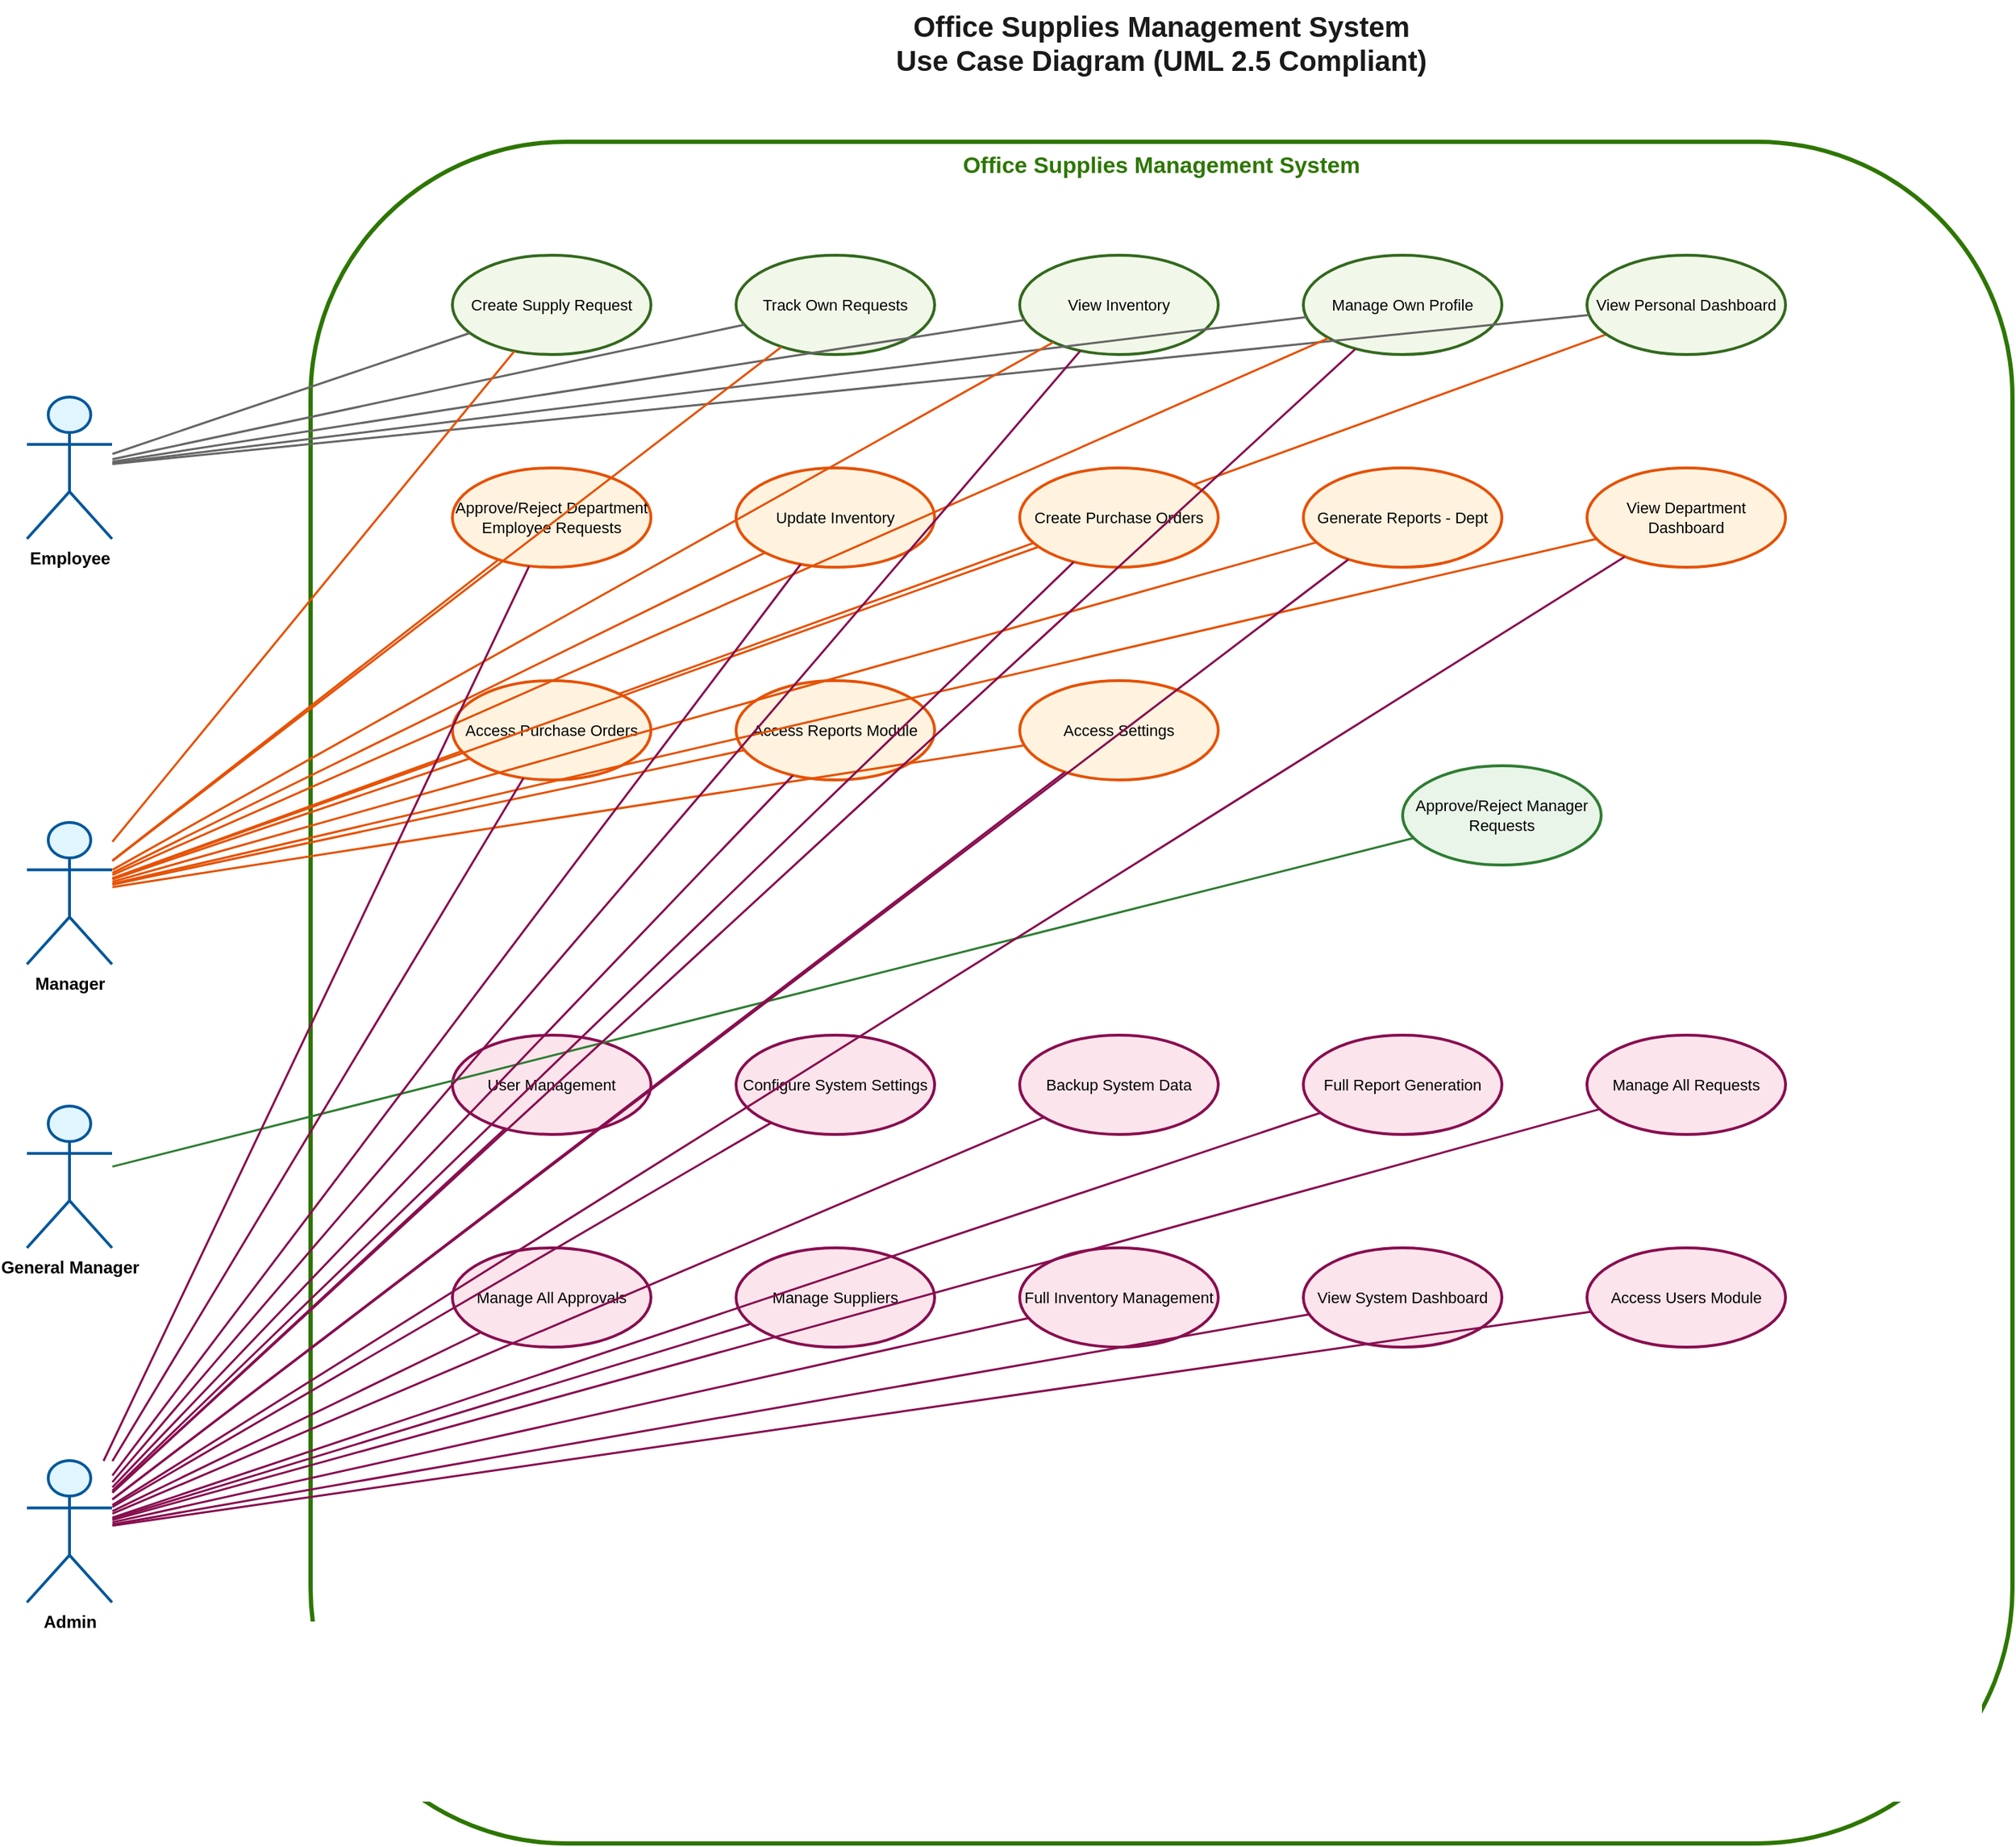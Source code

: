 <mxfile>
    <diagram id="use-case-system-uml25" name="Professional Use Case Diagram - UML 2.5 Compliant">
        <mxGraphModel dx="1030" dy="704" grid="1" gridSize="10" guides="1" tooltips="1" connect="1" arrows="1" fold="1" page="1" pageScale="1" pageWidth="2000" pageHeight="1400" math="1" shadow="0">
            <root>
                <mxCell id="0"/>
                <mxCell id="1" parent="0"/>
                <mxCell id="title" value="Office Supplies Management System&#xa;Use Case Diagram (UML 2.5 Compliant)" style="text;html=1;strokeColor=none;fillColor=none;align=center;verticalAlign=middle;whiteSpace=wrap;rounded=0;fontSize=20;fontStyle=1;fontColor=#1a1a1a;" parent="1" vertex="1">
                    <mxGeometry x="700" y="20" width="600" height="60" as="geometry"/>
                </mxCell>
                <mxCell id="system-boundary" value="Office Supplies Management System" style="rounded=1;whiteSpace=wrap;html=1;fillColor=none;strokeColor=#2D7600;strokeWidth=3;fontSize=16;fontStyle=1;fontColor=#2D7600;verticalAlign=top;align=center;" parent="1" vertex="1">
                    <mxGeometry x="400" y="120" width="1200" height="1200" as="geometry"/>
                </mxCell>
                <mxCell id="employee-actor" value="Employee" style="shape=umlActor;verticalLabelPosition=bottom;verticalAlign=top;html=1;fillColor=#e1f5fe;strokeColor=#01579b;strokeWidth=2;fontSize=12;fontStyle=1;" parent="1" vertex="1">
                    <mxGeometry x="200" y="300" width="60" height="100" as="geometry"/>
                </mxCell>
                <mxCell id="3" style="endArrow=none;html=1;strokeColor=#e65100;strokeWidth=1.5;" parent="1" source="manager-actor" target="view-personal-dashboard" edge="1">
                    <mxGeometry relative="1" as="geometry"/>
                </mxCell>
                <mxCell id="manager-actor" value="Manager" style="shape=umlActor;verticalLabelPosition=bottom;verticalAlign=top;html=1;fillColor=#e1f5fe;strokeColor=#01579b;strokeWidth=2;fontSize=12;fontStyle=1;" parent="1" vertex="1">
                    <mxGeometry x="200" y="600" width="60" height="100" as="geometry"/>
                </mxCell>
                <mxCell id="general-manager-actor" value="General Manager" style="shape=umlActor;verticalLabelPosition=bottom;verticalAlign=top;html=1;fillColor=#e1f5fe;strokeColor=#01579b;strokeWidth=2;fontSize=12;fontStyle=1;" vertex="1" parent="1">
                    <mxGeometry x="200" y="800" width="60" height="100" as="geometry"/>
                </mxCell>
                <mxCell id="admin-actor" value="Admin" style="shape=umlActor;verticalLabelPosition=bottom;verticalAlign=top;html=1;fillColor=#e1f5fe;strokeColor=#01579b;strokeWidth=2;fontSize=12;fontStyle=1;" parent="1" vertex="1">
                    <mxGeometry x="200" y="1050" width="60" height="100" as="geometry"/>
                </mxCell>
                <mxCell id="create-supply-request" value="Create Supply Request" style="ellipse;whiteSpace=wrap;html=1;fillColor=#f1f8e9;strokeColor=#33691e;strokeWidth=2;fontSize=11;" parent="1" vertex="1">
                    <mxGeometry x="500" y="200" width="140" height="70" as="geometry"/>
                </mxCell>
                <mxCell id="track-own-requests" value="Track Own Requests" style="ellipse;whiteSpace=wrap;html=1;fillColor=#f1f8e9;strokeColor=#33691e;strokeWidth=2;fontSize=11;" parent="1" vertex="1">
                    <mxGeometry x="700" y="200" width="140" height="70" as="geometry"/>
                </mxCell>
                <mxCell id="view-inventory" value="View Inventory" style="ellipse;whiteSpace=wrap;html=1;fillColor=#f1f8e9;strokeColor=#33691e;strokeWidth=2;fontSize=11;" parent="1" vertex="1">
                    <mxGeometry x="900" y="200" width="140" height="70" as="geometry"/>
                </mxCell>
                <mxCell id="manage-own-profile" value="Manage Own Profile" style="ellipse;whiteSpace=wrap;html=1;fillColor=#f1f8e9;strokeColor=#33691e;strokeWidth=2;fontSize=11;" parent="1" vertex="1">
                    <mxGeometry x="1100" y="200" width="140" height="70" as="geometry"/>
                </mxCell>
                <mxCell id="view-personal-dashboard" value="View Personal Dashboard" style="ellipse;whiteSpace=wrap;html=1;fillColor=#f1f8e9;strokeColor=#33691e;strokeWidth=2;fontSize=11;" parent="1" vertex="1">
                    <mxGeometry x="1300" y="200" width="140" height="70" as="geometry"/>
                </mxCell>
                <mxCell id="approve-reject-requests" value="&lt;span style=&quot;color: rgb(0, 0, 0);&quot;&gt;Approve/Reject Department Employee Requests&lt;/span&gt;" style="ellipse;whiteSpace=wrap;html=1;fillColor=#fff3e0;strokeColor=#e65100;strokeWidth=2;fontSize=11;" parent="1" vertex="1">
                    <mxGeometry x="500" y="350" width="140" height="70" as="geometry"/>
                </mxCell>
                <mxCell id="update-inventory" value="Update Inventory" style="ellipse;whiteSpace=wrap;html=1;fillColor=#fff3e0;strokeColor=#e65100;strokeWidth=2;fontSize=11;" parent="1" vertex="1">
                    <mxGeometry x="700" y="350" width="140" height="70" as="geometry"/>
                </mxCell>
                <mxCell id="create-purchase-orders" value="Create Purchase Orders" style="ellipse;whiteSpace=wrap;html=1;fillColor=#fff3e0;strokeColor=#e65100;strokeWidth=2;fontSize=11;" parent="1" vertex="1">
                    <mxGeometry x="900" y="350" width="140" height="70" as="geometry"/>
                </mxCell>
                <mxCell id="generate-dept-reports" value="Generate Reports - Dept" style="ellipse;whiteSpace=wrap;html=1;fillColor=#fff3e0;strokeColor=#e65100;strokeWidth=2;fontSize=11;" parent="1" vertex="1">
                    <mxGeometry x="1100" y="350" width="140" height="70" as="geometry"/>
                </mxCell>
                <mxCell id="view-dept-dashboard" value="View Department Dashboard" style="ellipse;whiteSpace=wrap;html=1;fillColor=#fff3e0;strokeColor=#e65100;strokeWidth=2;fontSize=11;" parent="1" vertex="1">
                    <mxGeometry x="1300" y="350" width="140" height="70" as="geometry"/>
                </mxCell>
                <mxCell id="access-purchase-orders" value="Access Purchase Orders" style="ellipse;whiteSpace=wrap;html=1;fillColor=#fff3e0;strokeColor=#e65100;strokeWidth=2;fontSize=11;" parent="1" vertex="1">
                    <mxGeometry x="500" y="500" width="140" height="70" as="geometry"/>
                </mxCell>
                <mxCell id="access-reports-module" value="Access Reports Module" style="ellipse;whiteSpace=wrap;html=1;fillColor=#fff3e0;strokeColor=#e65100;strokeWidth=2;fontSize=11;" parent="1" vertex="1">
                    <mxGeometry x="700" y="500" width="140" height="70" as="geometry"/>
                </mxCell>
                <mxCell id="access-settings" value="Access Settings" style="ellipse;whiteSpace=wrap;html=1;fillColor=#fff3e0;strokeColor=#e65100;strokeWidth=2;fontSize=11;" parent="1" vertex="1">
                    <mxGeometry x="900" y="500" width="140" height="70" as="geometry"/>
                </mxCell>
                <mxCell id="approve-reject-manager-requests" value="Approve/Reject Manager Requests" style="ellipse;whiteSpace=wrap;html=1;fillColor=#e8f5e8;strokeColor=#2e7d32;strokeWidth=2;fontSize=11;" vertex="1" parent="1">
                    <mxGeometry x="1170" y="560" width="140" height="70" as="geometry"/>
                </mxCell>
                <mxCell id="user-management" value="User Management" style="ellipse;whiteSpace=wrap;html=1;fillColor=#fce4ec;strokeColor=#880e4f;strokeWidth=2;fontSize=11;" parent="1" vertex="1">
                    <mxGeometry x="500" y="750" width="140" height="70" as="geometry"/>
                </mxCell>
                <mxCell id="configure-system-settings" value="Configure System Settings" style="ellipse;whiteSpace=wrap;html=1;fillColor=#fce4ec;strokeColor=#880e4f;strokeWidth=2;fontSize=11;" parent="1" vertex="1">
                    <mxGeometry x="700" y="750" width="140" height="70" as="geometry"/>
                </mxCell>
                <mxCell id="backup-system-data" value="Backup System Data" style="ellipse;whiteSpace=wrap;html=1;fillColor=#fce4ec;strokeColor=#880e4f;strokeWidth=2;fontSize=11;" parent="1" vertex="1">
                    <mxGeometry x="900" y="750" width="140" height="70" as="geometry"/>
                </mxCell>
                <mxCell id="full-report-generation" value="Full Report Generation" style="ellipse;whiteSpace=wrap;html=1;fillColor=#fce4ec;strokeColor=#880e4f;strokeWidth=2;fontSize=11;" parent="1" vertex="1">
                    <mxGeometry x="1100" y="750" width="140" height="70" as="geometry"/>
                </mxCell>
                <mxCell id="manage-all-requests" value="Manage All Requests" style="ellipse;whiteSpace=wrap;html=1;fillColor=#fce4ec;strokeColor=#880e4f;strokeWidth=2;fontSize=11;" parent="1" vertex="1">
                    <mxGeometry x="1300" y="750" width="140" height="70" as="geometry"/>
                </mxCell>
                <mxCell id="manage-all-approvals" value="Manage All Approvals" style="ellipse;whiteSpace=wrap;html=1;fillColor=#fce4ec;strokeColor=#880e4f;strokeWidth=2;fontSize=11;" parent="1" vertex="1">
                    <mxGeometry x="500" y="900" width="140" height="70" as="geometry"/>
                </mxCell>
                <mxCell id="manage-suppliers" value="Manage Suppliers" style="ellipse;whiteSpace=wrap;html=1;fillColor=#fce4ec;strokeColor=#880e4f;strokeWidth=2;fontSize=11;" parent="1" vertex="1">
                    <mxGeometry x="700" y="900" width="140" height="70" as="geometry"/>
                </mxCell>
                <mxCell id="full-inventory-management" value="Full Inventory Management" style="ellipse;whiteSpace=wrap;html=1;fillColor=#fce4ec;strokeColor=#880e4f;strokeWidth=2;fontSize=11;" parent="1" vertex="1">
                    <mxGeometry x="900" y="900" width="140" height="70" as="geometry"/>
                </mxCell>
                <mxCell id="view-system-dashboard" value="View System Dashboard" style="ellipse;whiteSpace=wrap;html=1;fillColor=#fce4ec;strokeColor=#880e4f;strokeWidth=2;fontSize=11;" parent="1" vertex="1">
                    <mxGeometry x="1100" y="900" width="140" height="70" as="geometry"/>
                </mxCell>
                <mxCell id="access-users-module" value="Access Users Module" style="ellipse;whiteSpace=wrap;html=1;fillColor=#fce4ec;strokeColor=#880e4f;strokeWidth=2;fontSize=11;" parent="1" vertex="1">
                    <mxGeometry x="1300" y="900" width="140" height="70" as="geometry"/>
                </mxCell>
                <mxCell id="emp-create-request" value="" style="endArrow=none;html=1;strokeColor=#666666;strokeWidth=1.5;" parent="1" source="employee-actor" target="create-supply-request" edge="1">
                    <mxGeometry width="50" height="50" relative="1" as="geometry">
                        <mxPoint x="300" y="400" as="sourcePoint"/>
                        <mxPoint x="350" y="350" as="targetPoint"/>
                    </mxGeometry>
                </mxCell>
                <mxCell id="emp-track-requests" value="" style="endArrow=none;html=1;strokeColor=#666666;strokeWidth=1.5;" parent="1" source="employee-actor" target="track-own-requests" edge="1">
                    <mxGeometry width="50" height="50" relative="1" as="geometry">
                        <mxPoint x="300" y="400" as="sourcePoint"/>
                        <mxPoint x="350" y="350" as="targetPoint"/>
                    </mxGeometry>
                </mxCell>
                <mxCell id="emp-view-inventory" value="" style="endArrow=none;html=1;strokeColor=#666666;strokeWidth=1.5;" parent="1" source="employee-actor" target="view-inventory" edge="1">
                    <mxGeometry width="50" height="50" relative="1" as="geometry">
                        <mxPoint x="300" y="400" as="sourcePoint"/>
                        <mxPoint x="350" y="350" as="targetPoint"/>
                    </mxGeometry>
                </mxCell>
                <mxCell id="emp-manage-profile" value="" style="endArrow=none;html=1;strokeColor=#666666;strokeWidth=1.5;" parent="1" source="employee-actor" target="manage-own-profile" edge="1">
                    <mxGeometry width="50" height="50" relative="1" as="geometry">
                        <mxPoint x="300" y="400" as="sourcePoint"/>
                        <mxPoint x="350" y="350" as="targetPoint"/>
                    </mxGeometry>
                </mxCell>
                <mxCell id="emp-view-dashboard" value="" style="endArrow=none;html=1;strokeColor=#666666;strokeWidth=1.5;" parent="1" source="employee-actor" target="view-personal-dashboard" edge="1">
                    <mxGeometry width="50" height="50" relative="1" as="geometry">
                        <mxPoint x="300" y="400" as="sourcePoint"/>
                        <mxPoint x="350" y="350" as="targetPoint"/>
                    </mxGeometry>
                </mxCell>
                <mxCell id="mgr-create-request" value="" style="endArrow=none;html=1;strokeColor=#e65100;strokeWidth=1.5;" parent="1" source="manager-actor" target="create-supply-request" edge="1">
                    <mxGeometry width="50" height="50" relative="1" as="geometry">
                        <mxPoint x="300" y="600" as="sourcePoint"/>
                        <mxPoint x="350" y="550" as="targetPoint"/>
                    </mxGeometry>
                </mxCell>
                <mxCell id="mgr-track-requests" value="" style="endArrow=none;html=1;strokeColor=#e65100;strokeWidth=1.5;" parent="1" source="manager-actor" target="track-own-requests" edge="1">
                    <mxGeometry width="50" height="50" relative="1" as="geometry">
                        <mxPoint x="300" y="600" as="sourcePoint"/>
                        <mxPoint x="350" y="550" as="targetPoint"/>
                    </mxGeometry>
                </mxCell>
                <mxCell id="mgr-view-inventory" value="" style="endArrow=none;html=1;strokeColor=#e65100;strokeWidth=1.5;" parent="1" source="manager-actor" target="view-inventory" edge="1">
                    <mxGeometry width="50" height="50" relative="1" as="geometry">
                        <mxPoint x="300" y="600" as="sourcePoint"/>
                        <mxPoint x="350" y="550" as="targetPoint"/>
                    </mxGeometry>
                </mxCell>
                <mxCell id="mgr-manage-profile" value="" style="endArrow=none;html=1;strokeColor=#e65100;strokeWidth=1.5;" parent="1" source="manager-actor" target="manage-own-profile" edge="1">
                    <mxGeometry width="50" height="50" relative="1" as="geometry">
                        <mxPoint x="300" y="600" as="sourcePoint"/>
                        <mxPoint x="350" y="550" as="targetPoint"/>
                    </mxGeometry>
                </mxCell>
                <mxCell id="mgr-approve-reject" value="" style="endArrow=none;html=1;strokeColor=#e65100;strokeWidth=1.5;" parent="1" source="manager-actor" target="approve-reject-requests" edge="1">
                    <mxGeometry width="50" height="50" relative="1" as="geometry">
                        <mxPoint x="300" y="600" as="sourcePoint"/>
                        <mxPoint x="350" y="550" as="targetPoint"/>
                    </mxGeometry>
                </mxCell>
                <mxCell id="mgr-update-inventory" value="" style="endArrow=none;html=1;strokeColor=#e65100;strokeWidth=1.5;" parent="1" source="manager-actor" target="update-inventory" edge="1">
                    <mxGeometry width="50" height="50" relative="1" as="geometry">
                        <mxPoint x="300" y="600" as="sourcePoint"/>
                        <mxPoint x="350" y="550" as="targetPoint"/>
                    </mxGeometry>
                </mxCell>
                <mxCell id="mgr-create-purchase-orders" value="" style="endArrow=none;html=1;strokeColor=#e65100;strokeWidth=1.5;" parent="1" source="manager-actor" target="create-purchase-orders" edge="1">
                    <mxGeometry width="50" height="50" relative="1" as="geometry">
                        <mxPoint x="300" y="600" as="sourcePoint"/>
                        <mxPoint x="350" y="550" as="targetPoint"/>
                    </mxGeometry>
                </mxCell>
                <mxCell id="mgr-generate-reports" value="" style="endArrow=none;html=1;strokeColor=#e65100;strokeWidth=1.5;" parent="1" source="manager-actor" target="generate-dept-reports" edge="1">
                    <mxGeometry width="50" height="50" relative="1" as="geometry">
                        <mxPoint x="300" y="600" as="sourcePoint"/>
                        <mxPoint x="350" y="550" as="targetPoint"/>
                    </mxGeometry>
                </mxCell>
                <mxCell id="mgr-view-dept-dashboard" value="" style="endArrow=none;html=1;strokeColor=#e65100;strokeWidth=1.5;" parent="1" source="manager-actor" target="view-dept-dashboard" edge="1">
                    <mxGeometry width="50" height="50" relative="1" as="geometry">
                        <mxPoint x="300" y="600" as="sourcePoint"/>
                        <mxPoint x="350" y="550" as="targetPoint"/>
                    </mxGeometry>
                </mxCell>
                <mxCell id="mgr-access-purchase-orders" value="" style="endArrow=none;html=1;strokeColor=#e65100;strokeWidth=1.5;" parent="1" source="manager-actor" target="access-purchase-orders" edge="1">
                    <mxGeometry width="50" height="50" relative="1" as="geometry">
                        <mxPoint x="300" y="600" as="sourcePoint"/>
                        <mxPoint x="350" y="550" as="targetPoint"/>
                    </mxGeometry>
                </mxCell>
                <mxCell id="mgr-access-reports" value="" style="endArrow=none;html=1;strokeColor=#e65100;strokeWidth=1.5;" parent="1" source="manager-actor" target="access-reports-module" edge="1">
                    <mxGeometry width="50" height="50" relative="1" as="geometry">
                        <mxPoint x="300" y="600" as="sourcePoint"/>
                        <mxPoint x="350" y="550" as="targetPoint"/>
                    </mxGeometry>
                </mxCell>
                <mxCell id="mgr-access-settings" value="" style="endArrow=none;html=1;strokeColor=#e65100;strokeWidth=1.5;" parent="1" source="manager-actor" target="access-settings" edge="1">
                    <mxGeometry width="50" height="50" relative="1" as="geometry">
                        <mxPoint x="300" y="600" as="sourcePoint"/>
                        <mxPoint x="350" y="550" as="targetPoint"/>
                    </mxGeometry>
                </mxCell>
                <mxCell id="genmgr-approve-reject-manager-requests" value="" style="endArrow=none;html=1;strokeColor=#2e7d32;strokeWidth=1.5;" edge="1" parent="1" source="general-manager-actor" target="approve-reject-manager-requests">
                    <mxGeometry width="50" height="50" relative="1" as="geometry">
                        <mxPoint x="300" y="800" as="sourcePoint"/>
                        <mxPoint x="350" y="750" as="targetPoint"/>
                    </mxGeometry>
                </mxCell>
                <mxCell id="admin-view-inventory" value="" style="endArrow=none;html=1;strokeColor=#880e4f;strokeWidth=1.5;" parent="1" source="admin-actor" target="view-inventory" edge="1">
                    <mxGeometry width="50" height="50" relative="1" as="geometry">
                        <mxPoint x="300" y="1100" as="sourcePoint"/>
                        <mxPoint x="350" y="1050" as="targetPoint"/>
                    </mxGeometry>
                </mxCell>
                <mxCell id="admin-manage-profile" value="" style="endArrow=none;html=1;strokeColor=#880e4f;strokeWidth=1.5;" parent="1" source="admin-actor" target="manage-own-profile" edge="1">
                    <mxGeometry width="50" height="50" relative="1" as="geometry">
                        <mxPoint x="300" y="1100" as="sourcePoint"/>
                        <mxPoint x="350" y="1050" as="targetPoint"/>
                    </mxGeometry>
                </mxCell>
                <mxCell id="admin-approve-reject" value="" style="endArrow=none;html=1;strokeColor=#880e4f;strokeWidth=1.5;" parent="1" source="admin-actor" target="approve-reject-requests" edge="1">
                    <mxGeometry width="50" height="50" relative="1" as="geometry">
                        <mxPoint x="300" y="1100" as="sourcePoint"/>
                        <mxPoint x="350" y="1050" as="targetPoint"/>
                    </mxGeometry>
                </mxCell>
                <mxCell id="admin-update-inventory" value="" style="endArrow=none;html=1;strokeColor=#880e4f;strokeWidth=1.5;" parent="1" source="admin-actor" target="update-inventory" edge="1">
                    <mxGeometry width="50" height="50" relative="1" as="geometry">
                        <mxPoint x="300" y="1100" as="sourcePoint"/>
                        <mxPoint x="350" y="1050" as="targetPoint"/>
                    </mxGeometry>
                </mxCell>
                <mxCell id="admin-create-purchase-orders" value="" style="endArrow=none;html=1;strokeColor=#880e4f;strokeWidth=1.5;" parent="1" source="admin-actor" target="create-purchase-orders" edge="1">
                    <mxGeometry width="50" height="50" relative="1" as="geometry">
                        <mxPoint x="300" y="1100" as="sourcePoint"/>
                        <mxPoint x="350" y="1050" as="targetPoint"/>
                    </mxGeometry>
                </mxCell>
                <mxCell id="admin-generate-reports" value="" style="endArrow=none;html=1;strokeColor=#880e4f;strokeWidth=1.5;" parent="1" source="admin-actor" target="generate-dept-reports" edge="1">
                    <mxGeometry width="50" height="50" relative="1" as="geometry">
                        <mxPoint x="300" y="1100" as="sourcePoint"/>
                        <mxPoint x="350" y="1050" as="targetPoint"/>
                    </mxGeometry>
                </mxCell>
                <mxCell id="admin-view-dept-dashboard" value="" style="endArrow=none;html=1;strokeColor=#880e4f;strokeWidth=1.5;" parent="1" source="admin-actor" target="view-dept-dashboard" edge="1">
                    <mxGeometry width="50" height="50" relative="1" as="geometry">
                        <mxPoint x="300" y="1100" as="sourcePoint"/>
                        <mxPoint x="350" y="1050" as="targetPoint"/>
                    </mxGeometry>
                </mxCell>
                <mxCell id="admin-access-purchase-orders" value="" style="endArrow=none;html=1;strokeColor=#880e4f;strokeWidth=1.5;" parent="1" source="admin-actor" target="access-purchase-orders" edge="1">
                    <mxGeometry width="50" height="50" relative="1" as="geometry">
                        <mxPoint x="300" y="1100" as="sourcePoint"/>
                        <mxPoint x="350" y="1050" as="targetPoint"/>
                    </mxGeometry>
                </mxCell>
                <mxCell id="admin-access-reports" value="" style="endArrow=none;html=1;strokeColor=#880e4f;strokeWidth=1.5;" parent="1" source="admin-actor" target="access-reports-module" edge="1">
                    <mxGeometry width="50" height="50" relative="1" as="geometry">
                        <mxPoint x="300" y="1100" as="sourcePoint"/>
                        <mxPoint x="350" y="1050" as="targetPoint"/>
                    </mxGeometry>
                </mxCell>
                <mxCell id="admin-access-settings" value="" style="endArrow=none;html=1;strokeColor=#880e4f;strokeWidth=1.5;" parent="1" source="admin-actor" target="access-settings" edge="1">
                    <mxGeometry width="50" height="50" relative="1" as="geometry">
                        <mxPoint x="300" y="1100" as="sourcePoint"/>
                        <mxPoint x="350" y="1050" as="targetPoint"/>
                    </mxGeometry>
                </mxCell>
                <mxCell id="admin-user-management" value="" style="endArrow=none;html=1;strokeColor=#880e4f;strokeWidth=1.5;" parent="1" source="admin-actor" target="user-management" edge="1">
                    <mxGeometry width="50" height="50" relative="1" as="geometry">
                        <mxPoint x="300" y="1100" as="sourcePoint"/>
                        <mxPoint x="350" y="1050" as="targetPoint"/>
                    </mxGeometry>
                </mxCell>
                <mxCell id="admin-configure-system" value="" style="endArrow=none;html=1;strokeColor=#880e4f;strokeWidth=1.5;" parent="1" source="admin-actor" target="configure-system-settings" edge="1">
                    <mxGeometry width="50" height="50" relative="1" as="geometry">
                        <mxPoint x="300" y="1100" as="sourcePoint"/>
                        <mxPoint x="350" y="1050" as="targetPoint"/>
                    </mxGeometry>
                </mxCell>
                <mxCell id="admin-backup-data" value="" style="endArrow=none;html=1;strokeColor=#880e4f;strokeWidth=1.5;" parent="1" source="admin-actor" target="backup-system-data" edge="1">
                    <mxGeometry width="50" height="50" relative="1" as="geometry">
                        <mxPoint x="300" y="1100" as="sourcePoint"/>
                        <mxPoint x="350" y="1050" as="targetPoint"/>
                    </mxGeometry>
                </mxCell>
                <mxCell id="admin-full-reports" value="" style="endArrow=none;html=1;strokeColor=#880e4f;strokeWidth=1.5;" parent="1" source="admin-actor" target="full-report-generation" edge="1">
                    <mxGeometry width="50" height="50" relative="1" as="geometry">
                        <mxPoint x="300" y="1100" as="sourcePoint"/>
                        <mxPoint x="350" y="1050" as="targetPoint"/>
                    </mxGeometry>
                </mxCell>
                <mxCell id="admin-manage-all-requests" value="" style="endArrow=none;html=1;strokeColor=#880e4f;strokeWidth=1.5;" parent="1" source="admin-actor" target="manage-all-requests" edge="1">
                    <mxGeometry width="50" height="50" relative="1" as="geometry">
                        <mxPoint x="300" y="1100" as="sourcePoint"/>
                        <mxPoint x="350" y="1050" as="targetPoint"/>
                    </mxGeometry>
                </mxCell>
                <mxCell id="admin-manage-all-approvals" value="" style="endArrow=none;html=1;strokeColor=#880e4f;strokeWidth=1.5;" parent="1" source="admin-actor" target="manage-all-approvals" edge="1">
                    <mxGeometry width="50" height="50" relative="1" as="geometry">
                        <mxPoint x="300" y="1100" as="sourcePoint"/>
                        <mxPoint x="350" y="1050" as="targetPoint"/>
                    </mxGeometry>
                </mxCell>
                <mxCell id="admin-manage-suppliers" value="" style="endArrow=none;html=1;strokeColor=#880e4f;strokeWidth=1.5;" parent="1" source="admin-actor" target="manage-suppliers" edge="1">
                    <mxGeometry width="50" height="50" relative="1" as="geometry">
                        <mxPoint x="300" y="1100" as="sourcePoint"/>
                        <mxPoint x="350" y="1050" as="targetPoint"/>
                    </mxGeometry>
                </mxCell>
                <mxCell id="admin-full-inventory" value="" style="endArrow=none;html=1;strokeColor=#880e4f;strokeWidth=1.5;" parent="1" source="admin-actor" target="full-inventory-management" edge="1">
                    <mxGeometry width="50" height="50" relative="1" as="geometry">
                        <mxPoint x="300" y="1100" as="sourcePoint"/>
                        <mxPoint x="350" y="1050" as="targetPoint"/>
                    </mxGeometry>
                </mxCell>
                <mxCell id="admin-view-system-dashboard" value="" style="endArrow=none;html=1;strokeColor=#880e4f;strokeWidth=1.5;" parent="1" source="admin-actor" target="view-system-dashboard" edge="1">
                    <mxGeometry width="50" height="50" relative="1" as="geometry">
                        <mxPoint x="300" y="1100" as="sourcePoint"/>
                        <mxPoint x="350" y="1050" as="targetPoint"/>
                    </mxGeometry>
                </mxCell>
                <mxCell id="admin-access-users-module" value="" style="endArrow=none;html=1;strokeColor=#880e4f;strokeWidth=1.5;" parent="1" source="admin-actor" target="access-users-module" edge="1">
                    <mxGeometry width="50" height="50" relative="1" as="geometry">
                        <mxPoint x="300" y="1100" as="sourcePoint"/>
                        <mxPoint x="350" y="1050" as="targetPoint"/>
                    </mxGeometry>
                </mxCell>
            </root>
        </mxGraphModel>
    </diagram>
</mxfile>